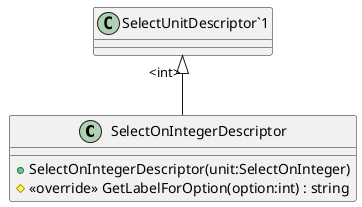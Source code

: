 @startuml
class SelectOnIntegerDescriptor {
    + SelectOnIntegerDescriptor(unit:SelectOnInteger)
    # <<override>> GetLabelForOption(option:int) : string
}
"SelectUnitDescriptor`1" "<int>" <|-- SelectOnIntegerDescriptor
@enduml
